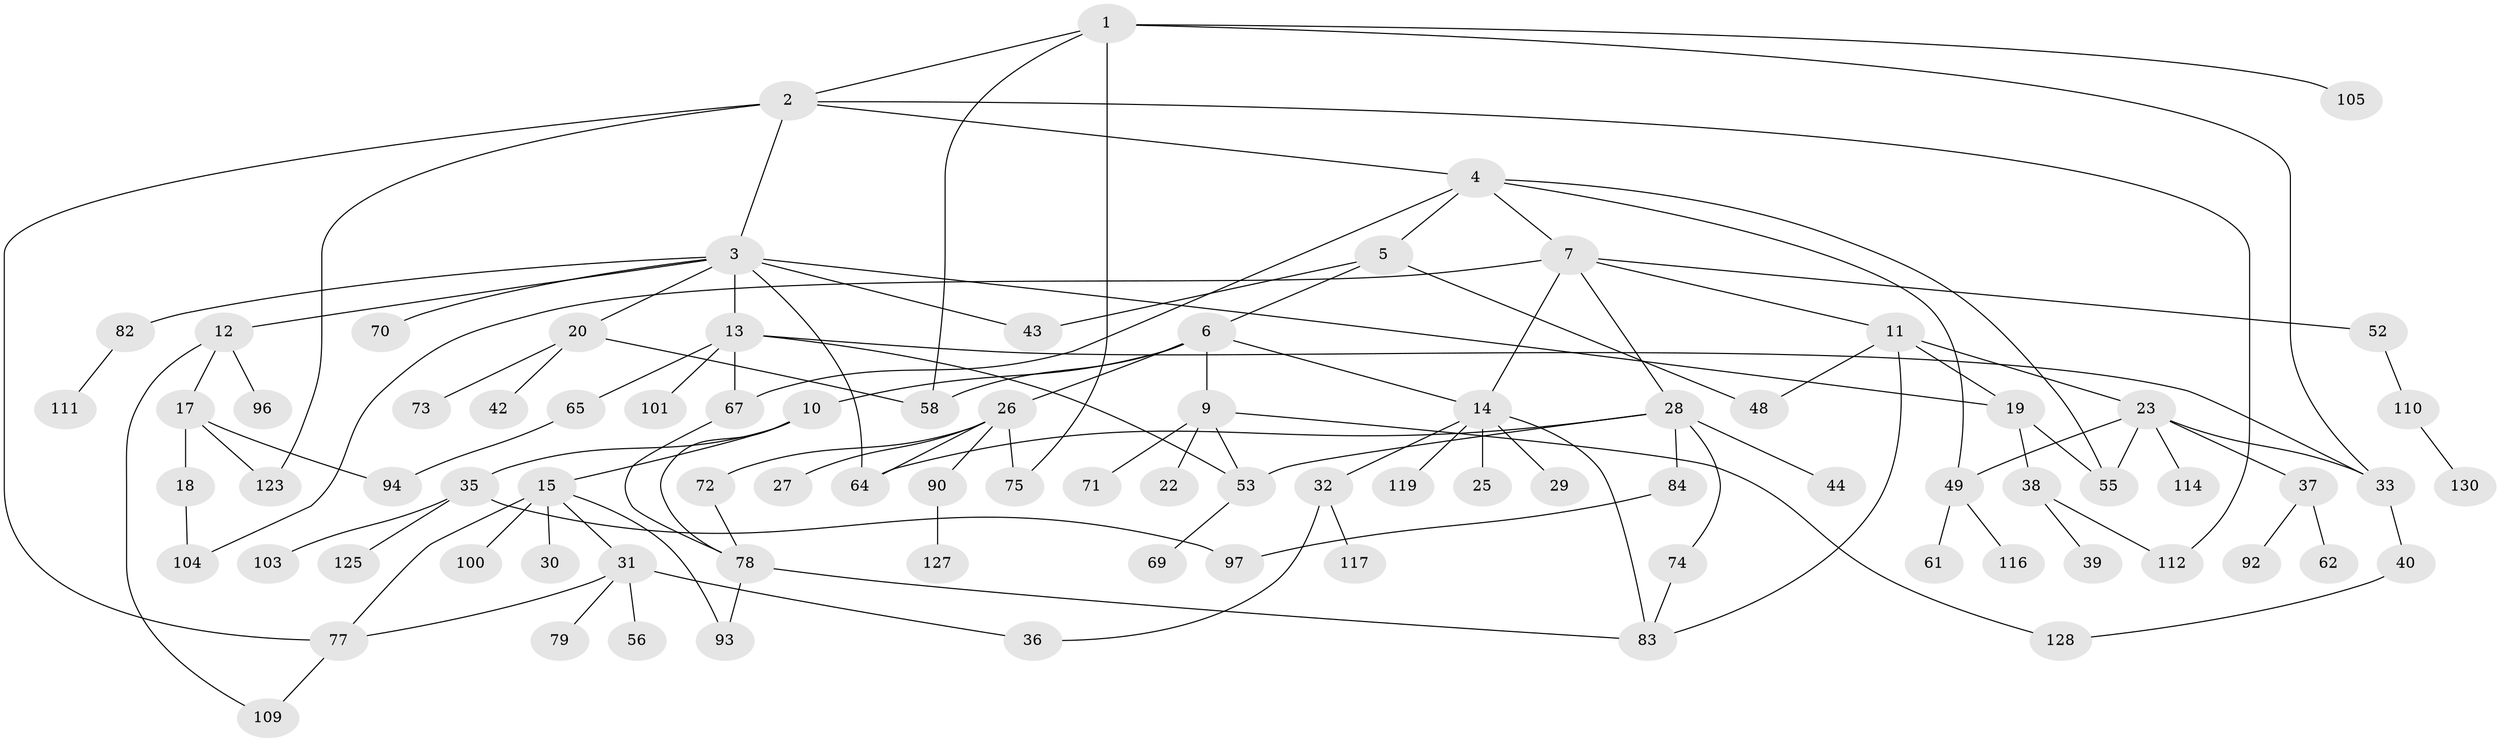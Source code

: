 // Generated by graph-tools (version 1.1) at 2025/23/03/03/25 07:23:34]
// undirected, 87 vertices, 119 edges
graph export_dot {
graph [start="1"]
  node [color=gray90,style=filled];
  1 [super="+124"];
  2 [super="+99"];
  3 [super="+8"];
  4 [super="+46"];
  5 [super="+98"];
  6 [super="+34"];
  7 [super="+57"];
  9 [super="+81"];
  10 [super="+50"];
  11 [super="+106"];
  12 [super="+85"];
  13 [super="+24"];
  14 [super="+21"];
  15 [super="+16"];
  17 [super="+129"];
  18 [super="+66"];
  19 [super="+102"];
  20;
  22;
  23 [super="+87"];
  25;
  26 [super="+115"];
  27;
  28 [super="+54"];
  29;
  30;
  31 [super="+80"];
  32 [super="+63"];
  33 [super="+86"];
  35 [super="+41"];
  36 [super="+51"];
  37 [super="+47"];
  38 [super="+45"];
  39;
  40 [super="+113"];
  42;
  43 [super="+89"];
  44;
  48 [super="+76"];
  49 [super="+121"];
  52 [super="+59"];
  53 [super="+68"];
  55 [super="+60"];
  56 [super="+126"];
  58;
  61;
  62;
  64 [super="+118"];
  65;
  67 [super="+88"];
  69;
  70;
  71;
  72;
  73;
  74;
  75 [super="+107"];
  77 [super="+95"];
  78 [super="+91"];
  79;
  82;
  83 [super="+108"];
  84;
  90;
  92;
  93;
  94 [super="+120"];
  96;
  97;
  100;
  101;
  103;
  104;
  105;
  109;
  110 [super="+122"];
  111;
  112;
  114;
  116;
  117;
  119;
  123;
  125;
  127;
  128;
  130;
  1 -- 2;
  1 -- 75;
  1 -- 105;
  1 -- 58;
  1 -- 33;
  2 -- 3;
  2 -- 4;
  2 -- 112;
  2 -- 123;
  2 -- 77;
  3 -- 13;
  3 -- 70;
  3 -- 64;
  3 -- 82;
  3 -- 19;
  3 -- 20;
  3 -- 43;
  3 -- 12;
  4 -- 5;
  4 -- 7;
  4 -- 49;
  4 -- 67;
  4 -- 55;
  5 -- 6;
  5 -- 48;
  5 -- 43;
  6 -- 9;
  6 -- 10;
  6 -- 26;
  6 -- 58;
  6 -- 14;
  7 -- 11;
  7 -- 14;
  7 -- 28;
  7 -- 52;
  7 -- 104;
  9 -- 22;
  9 -- 71;
  9 -- 53;
  9 -- 128;
  10 -- 15;
  10 -- 35;
  10 -- 78;
  11 -- 23;
  11 -- 48;
  11 -- 19;
  11 -- 83;
  12 -- 17;
  12 -- 96;
  12 -- 109;
  13 -- 65;
  13 -- 67;
  13 -- 101;
  13 -- 33;
  13 -- 53;
  14 -- 29;
  14 -- 119;
  14 -- 32;
  14 -- 83;
  14 -- 25;
  15 -- 30;
  15 -- 100;
  15 -- 93;
  15 -- 31;
  15 -- 77;
  17 -- 18 [weight=2];
  17 -- 94;
  17 -- 123;
  18 -- 104;
  19 -- 38;
  19 -- 55;
  20 -- 42;
  20 -- 73;
  20 -- 58;
  23 -- 37;
  23 -- 49;
  23 -- 114;
  23 -- 33;
  23 -- 55;
  26 -- 27;
  26 -- 64;
  26 -- 72;
  26 -- 90;
  26 -- 75;
  28 -- 44;
  28 -- 84;
  28 -- 53;
  28 -- 64;
  28 -- 74;
  31 -- 56;
  31 -- 79;
  31 -- 77;
  31 -- 36;
  32 -- 36;
  32 -- 117;
  33 -- 40;
  35 -- 97;
  35 -- 125;
  35 -- 103;
  37 -- 92;
  37 -- 62;
  38 -- 39;
  38 -- 112;
  40 -- 128;
  49 -- 61;
  49 -- 116;
  52 -- 110;
  53 -- 69;
  65 -- 94;
  67 -- 78;
  72 -- 78;
  74 -- 83;
  77 -- 109;
  78 -- 93;
  78 -- 83;
  82 -- 111;
  84 -- 97;
  90 -- 127;
  110 -- 130;
}
